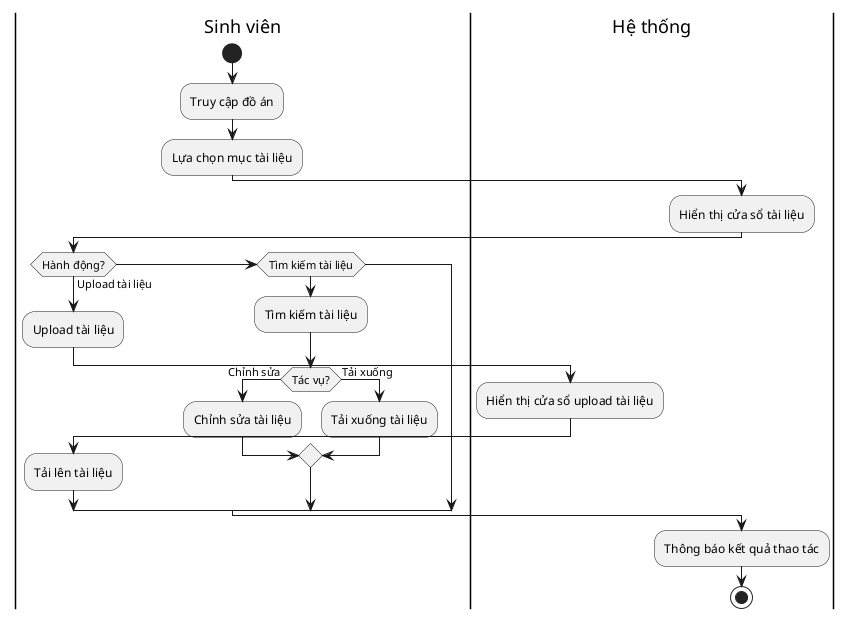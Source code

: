 @startuml
|Sinh viên|
start

:Truy cập đồ án;
:Lựa chọn mục tài liệu;

|Hệ thống|
:Hiển thị cửa sổ tài liệu;

|Sinh viên|
if (Hành động?) then (Upload tài liệu)
    :Upload tài liệu;

    |Hệ thống|
    :Hiển thị cửa sổ upload tài liệu;

    |Sinh viên|
    :Tải lên tài liệu;
elseif (Tìm kiếm tài liệu)
    :Tìm kiếm tài liệu;

if (Tác vụ?) then (Chỉnh sửa)
    :Chỉnh sửa tài liệu;
else (Tải xuống)
    :Tải xuống tài liệu;
endif

endif

|Hệ thống|
:Thông báo kết quả thao tác;
stop
@enduml
